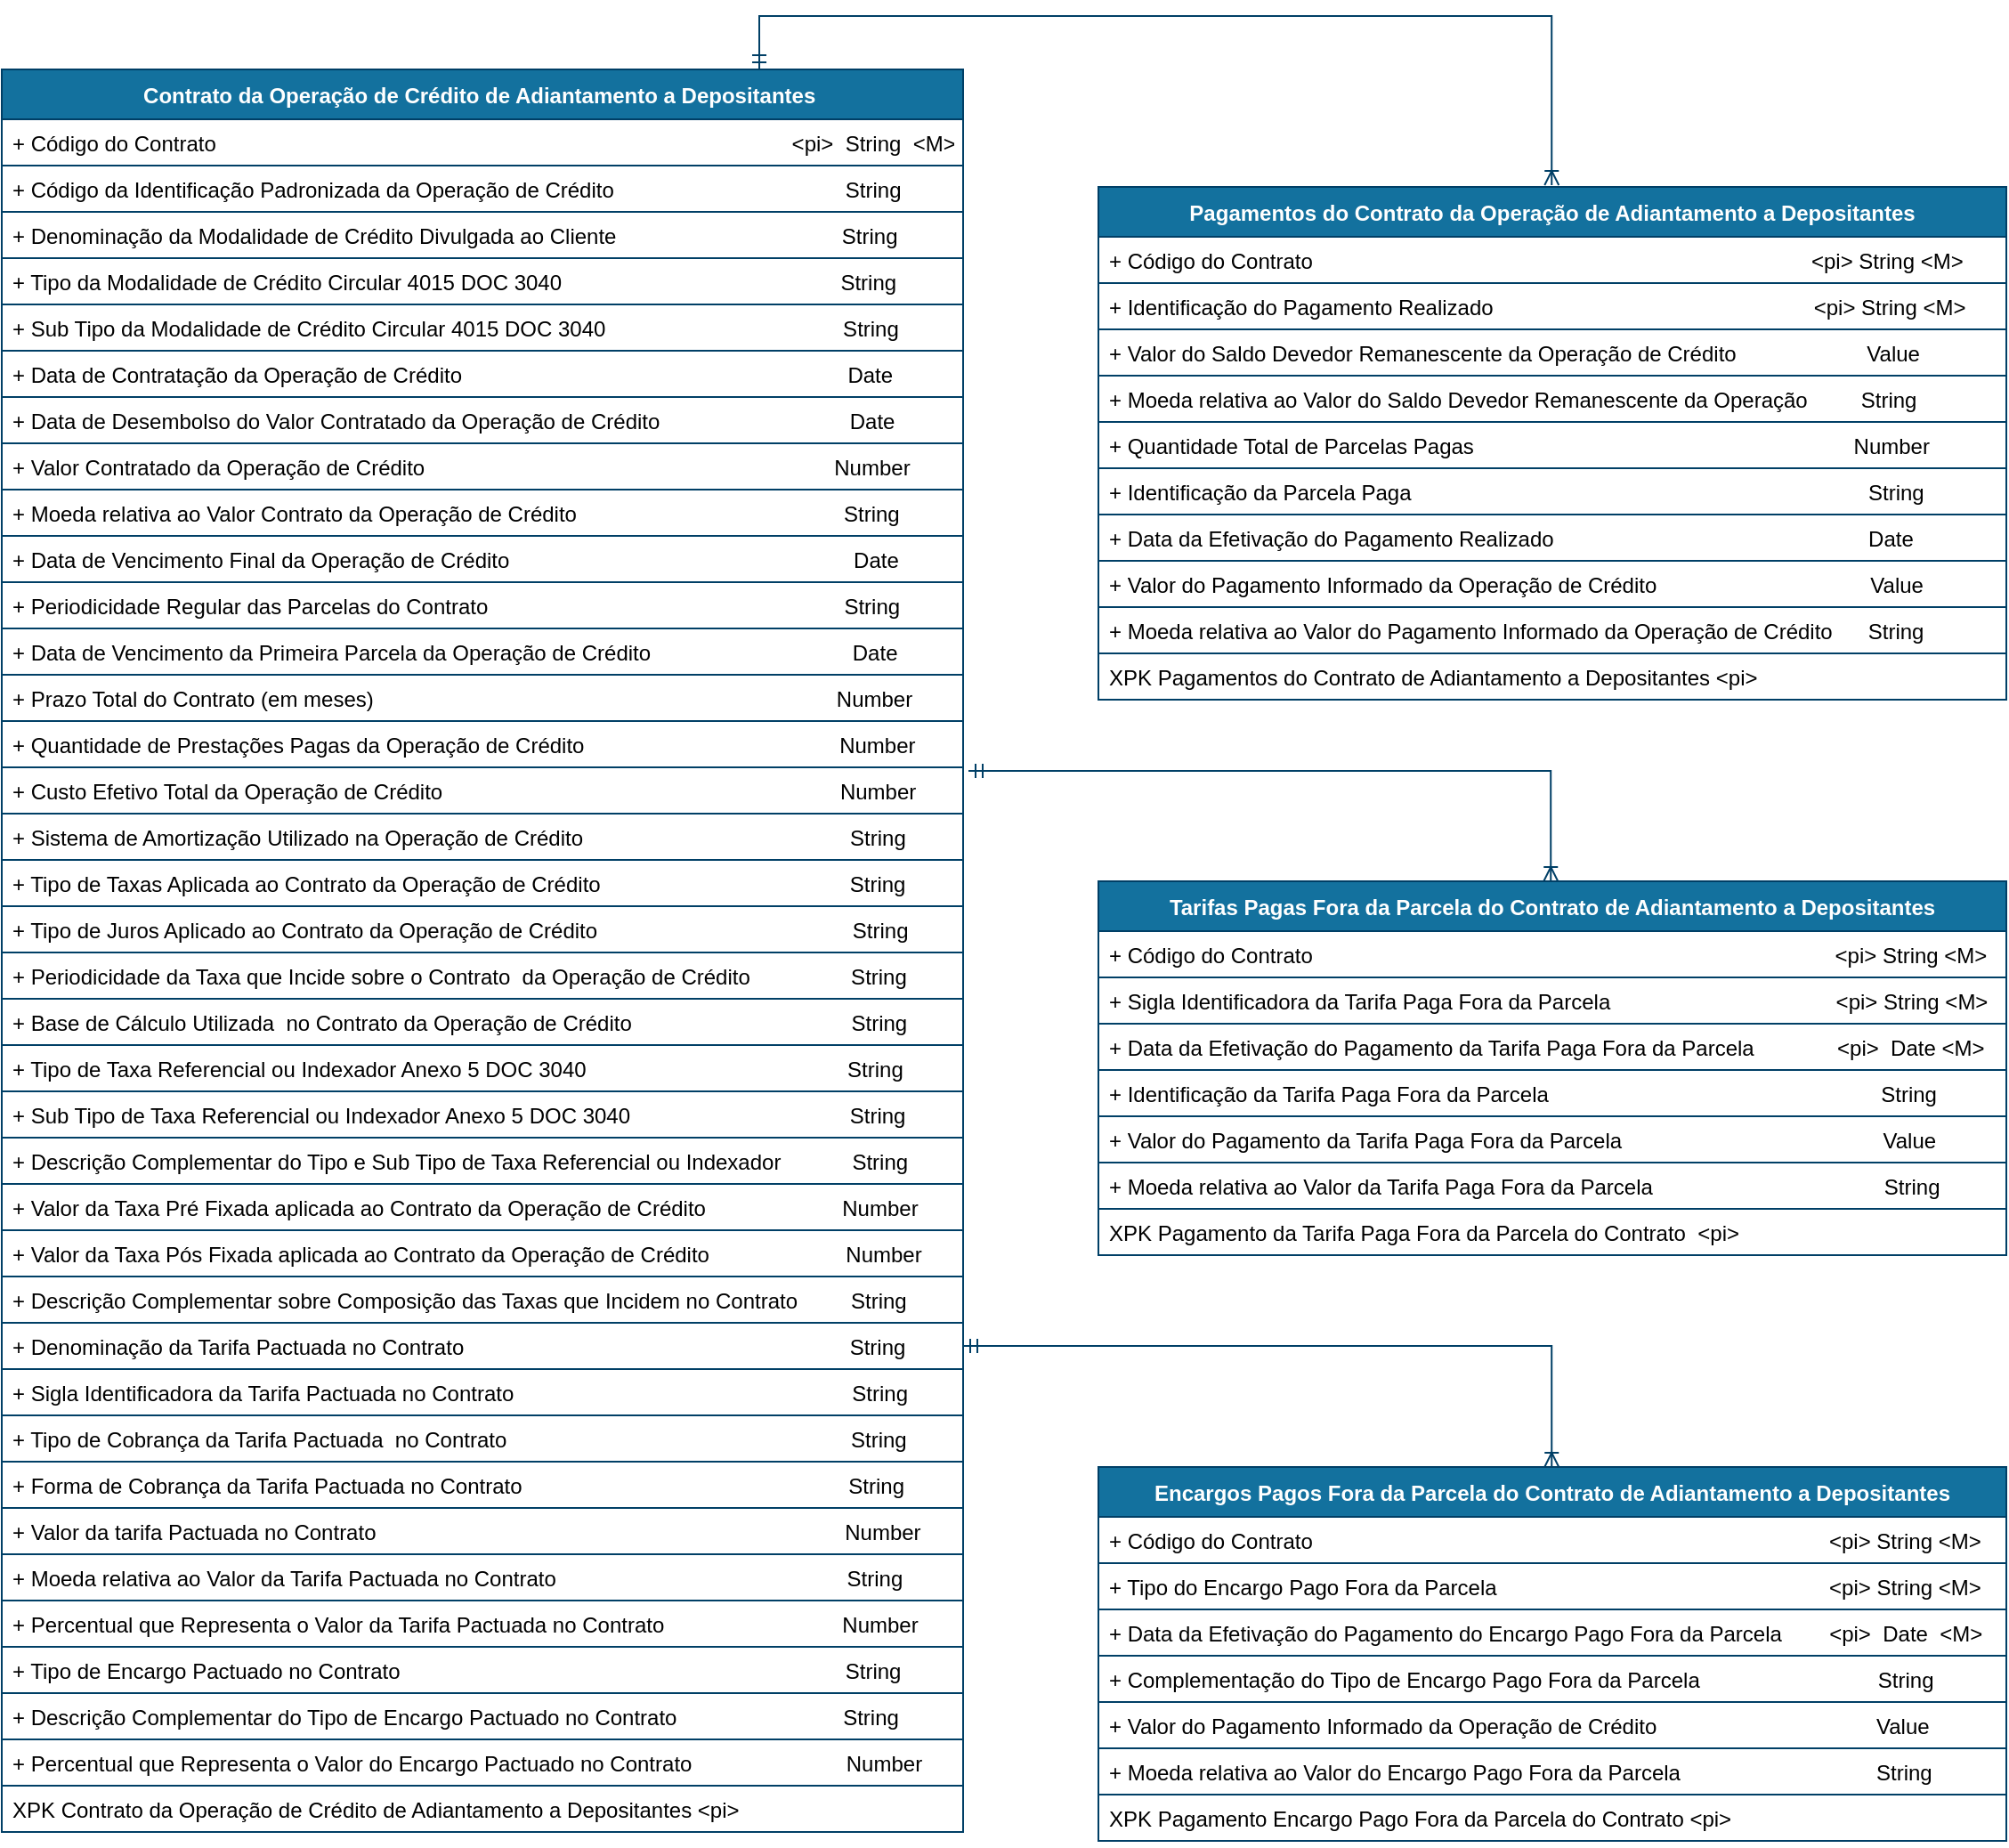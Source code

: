<mxfile version="14.4.3" type="device"><diagram id="R2lEEEUBdFMjLlhIrx00" name="InvoiceFinancings_Payments"><mxGraphModel dx="3541" dy="2308" grid="1" gridSize="10" guides="1" tooltips="1" connect="1" arrows="1" fold="1" page="1" pageScale="1" pageWidth="1169" pageHeight="827" math="0" shadow="0" extFonts="Permanent Marker^https://fonts.googleapis.com/css?family=Permanent+Marker"><root><mxCell id="0"/><mxCell id="1" parent="0"/><mxCell id="N1R-gL4cE6vGFsVNWNO--109" value="" style="edgeStyle=orthogonalEdgeStyle;rounded=0;orthogonalLoop=1;jettySize=auto;html=1;startArrow=ERmandOne;startFill=0;endArrow=ERoneToMany;endFill=0;strokeColor=#003F66;" parent="1" edge="1"><mxGeometry relative="1" as="geometry"><Array as="points"><mxPoint x="-1450" y="-1206"/></Array><mxPoint x="-1777" y="-1206" as="sourcePoint"/><mxPoint x="-1449.87" y="-1144" as="targetPoint"/></mxGeometry></mxCell><mxCell id="p0ptRsjB7zbW4Zr5xb5n-2" value="Pagamentos do Contrato da Operação de Adiantamento a Depositantes" style="swimlane;fontStyle=1;childLayout=stackLayout;horizontal=1;startSize=28;horizontalStack=0;resizeParent=1;resizeParentMax=0;resizeLast=0;collapsible=1;marginBottom=0;rounded=0;shadow=0;comic=0;sketch=0;align=center;html=0;autosize=1;fillColor=#13719E;strokeColor=#003F66;fontColor=#FFFFFF;" parent="1" vertex="1"><mxGeometry x="-1704" y="-1534" width="510" height="288" as="geometry"/></mxCell><mxCell id="AEocyAcWK-0cHZD7KtAE-42" value="+ Código do Contrato                                                                                    &lt;pi&gt; String &lt;M&gt;" style="text;fillColor=none;align=left;verticalAlign=top;spacingLeft=4;spacingRight=4;overflow=hidden;rotatable=0;points=[[0,0.5],[1,0.5]];portConstraint=eastwest;strokeColor=#003F66;" parent="p0ptRsjB7zbW4Zr5xb5n-2" vertex="1"><mxGeometry y="28" width="510" height="26" as="geometry"/></mxCell><mxCell id="p0ptRsjB7zbW4Zr5xb5n-8" value="+ Identificação do Pagamento Realizado                                                      &lt;pi&gt; String &lt;M&gt;" style="text;fillColor=none;align=left;verticalAlign=top;spacingLeft=4;spacingRight=4;overflow=hidden;rotatable=0;points=[[0,0.5],[1,0.5]];portConstraint=eastwest;strokeColor=#003F66;" parent="p0ptRsjB7zbW4Zr5xb5n-2" vertex="1"><mxGeometry y="54" width="510" height="26" as="geometry"/></mxCell><mxCell id="AKTEsfnDCdTXs4y5ryZj-2" value="+ Valor do Saldo Devedor Remanescente da Operação de Crédito                      Value" style="text;fillColor=none;align=left;verticalAlign=top;spacingLeft=4;spacingRight=4;overflow=hidden;rotatable=0;points=[[0,0.5],[1,0.5]];portConstraint=eastwest;strokeColor=#003F66;" parent="p0ptRsjB7zbW4Zr5xb5n-2" vertex="1"><mxGeometry y="80" width="510" height="26" as="geometry"/></mxCell><mxCell id="p0ptRsjB7zbW4Zr5xb5n-13" value="+ Moeda relativa ao Valor do Saldo Devedor Remanescente da Operação         String" style="text;fillColor=none;align=left;verticalAlign=top;spacingLeft=4;spacingRight=4;overflow=hidden;rotatable=0;points=[[0,0.5],[1,0.5]];portConstraint=eastwest;strokeColor=#003F66;" parent="p0ptRsjB7zbW4Zr5xb5n-2" vertex="1"><mxGeometry y="106" width="510" height="26" as="geometry"/></mxCell><mxCell id="p0ptRsjB7zbW4Zr5xb5n-7" value="+ Quantidade Total de Parcelas Pagas                                                                Number  " style="text;fillColor=none;align=left;verticalAlign=top;spacingLeft=4;spacingRight=4;overflow=hidden;rotatable=0;points=[[0,0.5],[1,0.5]];portConstraint=eastwest;strokeColor=#003F66;" parent="p0ptRsjB7zbW4Zr5xb5n-2" vertex="1"><mxGeometry y="132" width="510" height="26" as="geometry"/></mxCell><mxCell id="AEocyAcWK-0cHZD7KtAE-62" value="+ Identificação da Parcela Paga                                                                             String  " style="text;fillColor=none;align=left;verticalAlign=top;spacingLeft=4;spacingRight=4;overflow=hidden;rotatable=0;points=[[0,0.5],[1,0.5]];portConstraint=eastwest;strokeColor=#003F66;" parent="p0ptRsjB7zbW4Zr5xb5n-2" vertex="1"><mxGeometry y="158" width="510" height="26" as="geometry"/></mxCell><mxCell id="p0ptRsjB7zbW4Zr5xb5n-11" value="+ Data da Efetivação do Pagamento Realizado                                                     Date" style="text;fillColor=none;align=left;verticalAlign=top;spacingLeft=4;spacingRight=4;overflow=hidden;rotatable=0;points=[[0,0.5],[1,0.5]];portConstraint=eastwest;strokeColor=#003F66;" parent="p0ptRsjB7zbW4Zr5xb5n-2" vertex="1"><mxGeometry y="184" width="510" height="26" as="geometry"/></mxCell><mxCell id="p0ptRsjB7zbW4Zr5xb5n-19" value="+ Valor do Pagamento Informado da Operação de Crédito                                    Value" style="text;fillColor=none;align=left;verticalAlign=top;spacingLeft=4;spacingRight=4;overflow=hidden;rotatable=0;points=[[0,0.5],[1,0.5]];portConstraint=eastwest;strokeColor=#003F66;" parent="p0ptRsjB7zbW4Zr5xb5n-2" vertex="1"><mxGeometry y="210" width="510" height="26" as="geometry"/></mxCell><mxCell id="p0ptRsjB7zbW4Zr5xb5n-20" value="+ Moeda relativa ao Valor do Pagamento Informado da Operação de Crédito      String" style="text;fillColor=none;align=left;verticalAlign=top;spacingLeft=4;spacingRight=4;overflow=hidden;rotatable=0;points=[[0,0.5],[1,0.5]];portConstraint=eastwest;strokeColor=#003F66;" parent="p0ptRsjB7zbW4Zr5xb5n-2" vertex="1"><mxGeometry y="236" width="510" height="26" as="geometry"/></mxCell><mxCell id="p0ptRsjB7zbW4Zr5xb5n-10" value="XPK Pagamentos do Contrato de Adiantamento a Depositantes &lt;pi&gt;" style="text;fillColor=none;align=left;verticalAlign=top;spacingLeft=4;spacingRight=4;overflow=hidden;rotatable=0;points=[[0,0.5],[1,0.5]];portConstraint=eastwest;strokeColor=#003F66;" parent="p0ptRsjB7zbW4Zr5xb5n-2" vertex="1"><mxGeometry y="262" width="510" height="26" as="geometry"/></mxCell><mxCell id="AEocyAcWK-0cHZD7KtAE-1" value="Contrato da Operação de Crédito de Adiantamento a Depositantes " style="swimlane;fontStyle=1;childLayout=stackLayout;horizontal=1;startSize=28;horizontalStack=0;resizeParent=1;resizeParentMax=0;resizeLast=0;collapsible=1;marginBottom=0;rounded=0;shadow=0;comic=0;sketch=0;align=center;html=0;autosize=1;fillColor=#13719E;strokeColor=#003F66;fontColor=#FFFFFF;" parent="1" vertex="1"><mxGeometry x="-2320" y="-1600" width="540" height="990" as="geometry"/></mxCell><mxCell id="AEocyAcWK-0cHZD7KtAE-2" value="+ Código do Contrato                                                                                                 &lt;pi&gt;  String  &lt;M&gt;" style="text;fillColor=none;align=left;verticalAlign=top;spacingLeft=4;spacingRight=4;overflow=hidden;rotatable=0;points=[[0,0.5],[1,0.5]];portConstraint=eastwest;strokeColor=#003F66;" parent="AEocyAcWK-0cHZD7KtAE-1" vertex="1"><mxGeometry y="28" width="540" height="26" as="geometry"/></mxCell><mxCell id="AEocyAcWK-0cHZD7KtAE-3" value="+ Código da Identificação Padronizada da Operação de Crédito                                       String      " style="text;fillColor=none;align=left;verticalAlign=top;spacingLeft=4;spacingRight=4;overflow=hidden;rotatable=0;points=[[0,0.5],[1,0.5]];portConstraint=eastwest;strokeColor=#003F66;" parent="AEocyAcWK-0cHZD7KtAE-1" vertex="1"><mxGeometry y="54" width="540" height="26" as="geometry"/></mxCell><mxCell id="AEocyAcWK-0cHZD7KtAE-4" value="+ Denominação da Modalidade de Crédito Divulgada ao Cliente                                      String" style="text;fillColor=none;align=left;verticalAlign=top;spacingLeft=4;spacingRight=4;overflow=hidden;rotatable=0;points=[[0,0.5],[1,0.5]];portConstraint=eastwest;strokeColor=#003F66;" parent="AEocyAcWK-0cHZD7KtAE-1" vertex="1"><mxGeometry y="80" width="540" height="26" as="geometry"/></mxCell><mxCell id="AEocyAcWK-0cHZD7KtAE-5" value="+ Tipo da Modalidade de Crédito Circular 4015 DOC 3040                                               String" style="text;fillColor=none;align=left;verticalAlign=top;spacingLeft=4;spacingRight=4;overflow=hidden;rotatable=0;points=[[0,0.5],[1,0.5]];portConstraint=eastwest;strokeColor=#003F66;" parent="AEocyAcWK-0cHZD7KtAE-1" vertex="1"><mxGeometry y="106" width="540" height="26" as="geometry"/></mxCell><mxCell id="AEocyAcWK-0cHZD7KtAE-6" value="+ Sub Tipo da Modalidade de Crédito Circular 4015 DOC 3040                                        String" style="text;fillColor=none;align=left;verticalAlign=top;spacingLeft=4;spacingRight=4;overflow=hidden;rotatable=0;points=[[0,0.5],[1,0.5]];portConstraint=eastwest;strokeColor=#003F66;" parent="AEocyAcWK-0cHZD7KtAE-1" vertex="1"><mxGeometry y="132" width="540" height="26" as="geometry"/></mxCell><mxCell id="AEocyAcWK-0cHZD7KtAE-7" value="+ Data de Contratação da Operação de Crédito                                                                 Date" style="text;fillColor=none;align=left;verticalAlign=top;spacingLeft=4;spacingRight=4;overflow=hidden;rotatable=0;points=[[0,0.5],[1,0.5]];portConstraint=eastwest;strokeColor=#003F66;" parent="AEocyAcWK-0cHZD7KtAE-1" vertex="1"><mxGeometry y="158" width="540" height="26" as="geometry"/></mxCell><mxCell id="AEocyAcWK-0cHZD7KtAE-8" value="+ Data de Desembolso do Valor Contratado da Operação de Crédito                                Date" style="text;fillColor=none;align=left;verticalAlign=top;spacingLeft=4;spacingRight=4;overflow=hidden;rotatable=0;points=[[0,0.5],[1,0.5]];portConstraint=eastwest;strokeColor=#003F66;" parent="AEocyAcWK-0cHZD7KtAE-1" vertex="1"><mxGeometry y="184" width="540" height="26" as="geometry"/></mxCell><mxCell id="AEocyAcWK-0cHZD7KtAE-9" value="+ Valor Contratado da Operação de Crédito                                                                     Number" style="text;fillColor=none;align=left;verticalAlign=top;spacingLeft=4;spacingRight=4;overflow=hidden;rotatable=0;points=[[0,0.5],[1,0.5]];portConstraint=eastwest;strokeColor=#003F66;" parent="AEocyAcWK-0cHZD7KtAE-1" vertex="1"><mxGeometry y="210" width="540" height="26" as="geometry"/></mxCell><mxCell id="AEocyAcWK-0cHZD7KtAE-10" value="+ Moeda relativa ao Valor Contrato da Operação de Crédito                                             String" style="text;fillColor=none;align=left;verticalAlign=top;spacingLeft=4;spacingRight=4;overflow=hidden;rotatable=0;points=[[0,0.5],[1,0.5]];portConstraint=eastwest;strokeColor=#003F66;" parent="AEocyAcWK-0cHZD7KtAE-1" vertex="1"><mxGeometry y="236" width="540" height="26" as="geometry"/></mxCell><mxCell id="AEocyAcWK-0cHZD7KtAE-11" value="+ Data de Vencimento Final da Operação de Crédito                                                          Date" style="text;fillColor=none;align=left;verticalAlign=top;spacingLeft=4;spacingRight=4;overflow=hidden;rotatable=0;points=[[0,0.5],[1,0.5]];portConstraint=eastwest;strokeColor=#003F66;" parent="AEocyAcWK-0cHZD7KtAE-1" vertex="1"><mxGeometry y="262" width="540" height="26" as="geometry"/></mxCell><mxCell id="AEocyAcWK-0cHZD7KtAE-12" value="+ Periodicidade Regular das Parcelas do Contrato                                                            String" style="text;fillColor=none;align=left;verticalAlign=top;spacingLeft=4;spacingRight=4;overflow=hidden;rotatable=0;points=[[0,0.5],[1,0.5]];portConstraint=eastwest;strokeColor=#003F66;" parent="AEocyAcWK-0cHZD7KtAE-1" vertex="1"><mxGeometry y="288" width="540" height="26" as="geometry"/></mxCell><mxCell id="AEocyAcWK-0cHZD7KtAE-13" value="+ Data de Vencimento da Primeira Parcela da Operação de Crédito                                  Date" style="text;fillColor=none;align=left;verticalAlign=top;spacingLeft=4;spacingRight=4;overflow=hidden;rotatable=0;points=[[0,0.5],[1,0.5]];portConstraint=eastwest;strokeColor=#003F66;" parent="AEocyAcWK-0cHZD7KtAE-1" vertex="1"><mxGeometry y="314" width="540" height="26" as="geometry"/></mxCell><mxCell id="AEocyAcWK-0cHZD7KtAE-14" value="+ Prazo Total do Contrato (em meses)                                                                              Number  " style="text;fillColor=none;align=left;verticalAlign=top;spacingLeft=4;spacingRight=4;overflow=hidden;rotatable=0;points=[[0,0.5],[1,0.5]];portConstraint=eastwest;strokeColor=#003F66;" parent="AEocyAcWK-0cHZD7KtAE-1" vertex="1"><mxGeometry y="340" width="540" height="26" as="geometry"/></mxCell><mxCell id="AEocyAcWK-0cHZD7KtAE-15" value="+ Quantidade de Prestações Pagas da Operação de Crédito                                           Number  " style="text;fillColor=none;align=left;verticalAlign=top;spacingLeft=4;spacingRight=4;overflow=hidden;rotatable=0;points=[[0,0.5],[1,0.5]];portConstraint=eastwest;strokeColor=#003F66;" parent="AEocyAcWK-0cHZD7KtAE-1" vertex="1"><mxGeometry y="366" width="540" height="26" as="geometry"/></mxCell><mxCell id="AEocyAcWK-0cHZD7KtAE-16" value="+ Custo Efetivo Total da Operação de Crédito                                                                   Number" style="text;fillColor=none;align=left;verticalAlign=top;spacingLeft=4;spacingRight=4;overflow=hidden;rotatable=0;points=[[0,0.5],[1,0.5]];portConstraint=eastwest;strokeColor=#003F66;" parent="AEocyAcWK-0cHZD7KtAE-1" vertex="1"><mxGeometry y="392" width="540" height="26" as="geometry"/></mxCell><mxCell id="AEocyAcWK-0cHZD7KtAE-17" value="+ Sistema de Amortização Utilizado na Operação de Crédito                                             String" style="text;fillColor=none;align=left;verticalAlign=top;spacingLeft=4;spacingRight=4;overflow=hidden;rotatable=0;points=[[0,0.5],[1,0.5]];portConstraint=eastwest;strokeColor=#003F66;" parent="AEocyAcWK-0cHZD7KtAE-1" vertex="1"><mxGeometry y="418" width="540" height="26" as="geometry"/></mxCell><mxCell id="AEocyAcWK-0cHZD7KtAE-18" value="+ Tipo de Taxas Aplicada ao Contrato da Operação de Crédito                                          String" style="text;fillColor=none;align=left;verticalAlign=top;spacingLeft=4;spacingRight=4;overflow=hidden;rotatable=0;points=[[0,0.5],[1,0.5]];portConstraint=eastwest;strokeColor=#003F66;" parent="AEocyAcWK-0cHZD7KtAE-1" vertex="1"><mxGeometry y="444" width="540" height="26" as="geometry"/></mxCell><mxCell id="AEocyAcWK-0cHZD7KtAE-19" value="+ Tipo de Juros Aplicado ao Contrato da Operação de Crédito                                           String" style="text;fillColor=none;align=left;verticalAlign=top;spacingLeft=4;spacingRight=4;overflow=hidden;rotatable=0;points=[[0,0.5],[1,0.5]];portConstraint=eastwest;strokeColor=#003F66;" parent="AEocyAcWK-0cHZD7KtAE-1" vertex="1"><mxGeometry y="470" width="540" height="26" as="geometry"/></mxCell><mxCell id="AEocyAcWK-0cHZD7KtAE-20" value="+ Periodicidade da Taxa que Incide sobre o Contrato  da Operação de Crédito                 String" style="text;fillColor=none;align=left;verticalAlign=top;spacingLeft=4;spacingRight=4;overflow=hidden;rotatable=0;points=[[0,0.5],[1,0.5]];portConstraint=eastwest;strokeColor=#003F66;" parent="AEocyAcWK-0cHZD7KtAE-1" vertex="1"><mxGeometry y="496" width="540" height="26" as="geometry"/></mxCell><mxCell id="AEocyAcWK-0cHZD7KtAE-21" value="+ Base de Cálculo Utilizada  no Contrato da Operação de Crédito                                     String" style="text;fillColor=none;align=left;verticalAlign=top;spacingLeft=4;spacingRight=4;overflow=hidden;rotatable=0;points=[[0,0.5],[1,0.5]];portConstraint=eastwest;strokeColor=#003F66;" parent="AEocyAcWK-0cHZD7KtAE-1" vertex="1"><mxGeometry y="522" width="540" height="26" as="geometry"/></mxCell><mxCell id="AEocyAcWK-0cHZD7KtAE-22" value="+ Tipo de Taxa Referencial ou Indexador Anexo 5 DOC 3040                                            String" style="text;fillColor=none;align=left;verticalAlign=top;spacingLeft=4;spacingRight=4;overflow=hidden;rotatable=0;points=[[0,0.5],[1,0.5]];portConstraint=eastwest;strokeColor=#003F66;" parent="AEocyAcWK-0cHZD7KtAE-1" vertex="1"><mxGeometry y="548" width="540" height="26" as="geometry"/></mxCell><mxCell id="AEocyAcWK-0cHZD7KtAE-23" value="+ Sub Tipo de Taxa Referencial ou Indexador Anexo 5 DOC 3040                                     String" style="text;fillColor=none;align=left;verticalAlign=top;spacingLeft=4;spacingRight=4;overflow=hidden;rotatable=0;points=[[0,0.5],[1,0.5]];portConstraint=eastwest;strokeColor=#003F66;" parent="AEocyAcWK-0cHZD7KtAE-1" vertex="1"><mxGeometry y="574" width="540" height="26" as="geometry"/></mxCell><mxCell id="AEocyAcWK-0cHZD7KtAE-24" value="+ Descrição Complementar do Tipo e Sub Tipo de Taxa Referencial ou Indexador            String  " style="text;fillColor=none;align=left;verticalAlign=top;spacingLeft=4;spacingRight=4;overflow=hidden;rotatable=0;points=[[0,0.5],[1,0.5]];portConstraint=eastwest;strokeColor=#003F66;" parent="AEocyAcWK-0cHZD7KtAE-1" vertex="1"><mxGeometry y="600" width="540" height="26" as="geometry"/></mxCell><mxCell id="AEocyAcWK-0cHZD7KtAE-25" value="+ Valor da Taxa Pré Fixada aplicada ao Contrato da Operação de Crédito                       Number" style="text;fillColor=none;align=left;verticalAlign=top;spacingLeft=4;spacingRight=4;overflow=hidden;rotatable=0;points=[[0,0.5],[1,0.5]];portConstraint=eastwest;strokeColor=#003F66;" parent="AEocyAcWK-0cHZD7KtAE-1" vertex="1"><mxGeometry y="626" width="540" height="26" as="geometry"/></mxCell><mxCell id="AEocyAcWK-0cHZD7KtAE-26" value="+ Valor da Taxa Pós Fixada aplicada ao Contrato da Operação de Crédito                       Number" style="text;fillColor=none;align=left;verticalAlign=top;spacingLeft=4;spacingRight=4;overflow=hidden;rotatable=0;points=[[0,0.5],[1,0.5]];portConstraint=eastwest;strokeColor=#003F66;" parent="AEocyAcWK-0cHZD7KtAE-1" vertex="1"><mxGeometry y="652" width="540" height="26" as="geometry"/></mxCell><mxCell id="AEocyAcWK-0cHZD7KtAE-27" value="+ Descrição Complementar sobre Composição das Taxas que Incidem no Contrato         String" style="text;fillColor=none;align=left;verticalAlign=top;spacingLeft=4;spacingRight=4;overflow=hidden;rotatable=0;points=[[0,0.5],[1,0.5]];portConstraint=eastwest;strokeColor=#003F66;" parent="AEocyAcWK-0cHZD7KtAE-1" vertex="1"><mxGeometry y="678" width="540" height="26" as="geometry"/></mxCell><mxCell id="AEocyAcWK-0cHZD7KtAE-28" value="+ Denominação da Tarifa Pactuada no Contrato                                                                 String" style="text;fillColor=none;align=left;verticalAlign=top;spacingLeft=4;spacingRight=4;overflow=hidden;rotatable=0;points=[[0,0.5],[1,0.5]];portConstraint=eastwest;strokeColor=#003F66;" parent="AEocyAcWK-0cHZD7KtAE-1" vertex="1"><mxGeometry y="704" width="540" height="26" as="geometry"/></mxCell><mxCell id="AEocyAcWK-0cHZD7KtAE-29" value="+ Sigla Identificadora da Tarifa Pactuada no Contrato                                                         String" style="text;fillColor=none;align=left;verticalAlign=top;spacingLeft=4;spacingRight=4;overflow=hidden;rotatable=0;points=[[0,0.5],[1,0.5]];portConstraint=eastwest;strokeColor=#003F66;" parent="AEocyAcWK-0cHZD7KtAE-1" vertex="1"><mxGeometry y="730" width="540" height="26" as="geometry"/></mxCell><mxCell id="AEocyAcWK-0cHZD7KtAE-30" value="+ Tipo de Cobrança da Tarifa Pactuada  no Contrato                                                          String" style="text;fillColor=none;align=left;verticalAlign=top;spacingLeft=4;spacingRight=4;overflow=hidden;rotatable=0;points=[[0,0.5],[1,0.5]];portConstraint=eastwest;strokeColor=#003F66;" parent="AEocyAcWK-0cHZD7KtAE-1" vertex="1"><mxGeometry y="756" width="540" height="26" as="geometry"/></mxCell><mxCell id="AEocyAcWK-0cHZD7KtAE-31" value="+ Forma de Cobrança da Tarifa Pactuada no Contrato                                                       String" style="text;fillColor=none;align=left;verticalAlign=top;spacingLeft=4;spacingRight=4;overflow=hidden;rotatable=0;points=[[0,0.5],[1,0.5]];portConstraint=eastwest;strokeColor=#003F66;" parent="AEocyAcWK-0cHZD7KtAE-1" vertex="1"><mxGeometry y="782" width="540" height="26" as="geometry"/></mxCell><mxCell id="AEocyAcWK-0cHZD7KtAE-32" value="+ Valor da tarifa Pactuada no Contrato                                                                               Number" style="text;fillColor=none;align=left;verticalAlign=top;spacingLeft=4;spacingRight=4;overflow=hidden;rotatable=0;points=[[0,0.5],[1,0.5]];portConstraint=eastwest;strokeColor=#003F66;" parent="AEocyAcWK-0cHZD7KtAE-1" vertex="1"><mxGeometry y="808" width="540" height="26" as="geometry"/></mxCell><mxCell id="AEocyAcWK-0cHZD7KtAE-33" value="+ Moeda relativa ao Valor da Tarifa Pactuada no Contrato                                                 String" style="text;fillColor=none;align=left;verticalAlign=top;spacingLeft=4;spacingRight=4;overflow=hidden;rotatable=0;points=[[0,0.5],[1,0.5]];portConstraint=eastwest;strokeColor=#003F66;" parent="AEocyAcWK-0cHZD7KtAE-1" vertex="1"><mxGeometry y="834" width="540" height="26" as="geometry"/></mxCell><mxCell id="AEocyAcWK-0cHZD7KtAE-34" value="+ Percentual que Representa o Valor da Tarifa Pactuada no Contrato                              Number" style="text;fillColor=none;align=left;verticalAlign=top;spacingLeft=4;spacingRight=4;overflow=hidden;rotatable=0;points=[[0,0.5],[1,0.5]];portConstraint=eastwest;strokeColor=#003F66;" parent="AEocyAcWK-0cHZD7KtAE-1" vertex="1"><mxGeometry y="860" width="540" height="26" as="geometry"/></mxCell><mxCell id="AEocyAcWK-0cHZD7KtAE-35" value="+ Tipo de Encargo Pactuado no Contrato                                                                           String" style="text;fillColor=none;align=left;verticalAlign=top;spacingLeft=4;spacingRight=4;overflow=hidden;rotatable=0;points=[[0,0.5],[1,0.5]];portConstraint=eastwest;strokeColor=#003F66;" parent="AEocyAcWK-0cHZD7KtAE-1" vertex="1"><mxGeometry y="886" width="540" height="26" as="geometry"/></mxCell><mxCell id="AEocyAcWK-0cHZD7KtAE-36" value="+ Descrição Complementar do Tipo de Encargo Pactuado no Contrato                            String" style="text;fillColor=none;align=left;verticalAlign=top;spacingLeft=4;spacingRight=4;overflow=hidden;rotatable=0;points=[[0,0.5],[1,0.5]];portConstraint=eastwest;strokeColor=#003F66;" parent="AEocyAcWK-0cHZD7KtAE-1" vertex="1"><mxGeometry y="912" width="540" height="26" as="geometry"/></mxCell><mxCell id="AEocyAcWK-0cHZD7KtAE-37" value="+ Percentual que Representa o Valor do Encargo Pactuado no Contrato                          Number" style="text;fillColor=none;align=left;verticalAlign=top;spacingLeft=4;spacingRight=4;overflow=hidden;rotatable=0;points=[[0,0.5],[1,0.5]];portConstraint=eastwest;strokeColor=#003F66;" parent="AEocyAcWK-0cHZD7KtAE-1" vertex="1"><mxGeometry y="938" width="540" height="26" as="geometry"/></mxCell><mxCell id="AEocyAcWK-0cHZD7KtAE-39" value="XPK Contrato da Operação de Crédito de Adiantamento a Depositantes &lt;pi&gt;" style="text;fillColor=none;align=left;verticalAlign=top;spacingLeft=4;spacingRight=4;overflow=hidden;rotatable=0;points=[[0,0.5],[1,0.5]];portConstraint=eastwest;strokeColor=#003F66;" parent="AEocyAcWK-0cHZD7KtAE-1" vertex="1"><mxGeometry y="964" width="540" height="26" as="geometry"/></mxCell><mxCell id="AEocyAcWK-0cHZD7KtAE-43" value="Tarifas Pagas Fora da Parcela do Contrato de Adiantamento a Depositantes" style="swimlane;fontStyle=1;childLayout=stackLayout;horizontal=1;startSize=28;horizontalStack=0;resizeParent=1;resizeParentMax=0;resizeLast=0;collapsible=1;marginBottom=0;rounded=0;shadow=0;comic=0;sketch=0;align=center;html=0;autosize=1;fillColor=#13719E;strokeColor=#003F66;fontColor=#FFFFFF;" parent="1" vertex="1"><mxGeometry x="-1704" y="-1144" width="510" height="210" as="geometry"/></mxCell><mxCell id="AEocyAcWK-0cHZD7KtAE-68" value="+ Código do Contrato                                                                                        &lt;pi&gt; String &lt;M&gt;" style="text;fillColor=none;align=left;verticalAlign=top;spacingLeft=4;spacingRight=4;overflow=hidden;rotatable=0;points=[[0,0.5],[1,0.5]];portConstraint=eastwest;strokeColor=#003F66;" parent="AEocyAcWK-0cHZD7KtAE-43" vertex="1"><mxGeometry y="28" width="510" height="26" as="geometry"/></mxCell><mxCell id="AEocyAcWK-0cHZD7KtAE-56" value="+ Sigla Identificadora da Tarifa Paga Fora da Parcela                                      &lt;pi&gt; String &lt;M&gt;&#10;         " style="text;fillColor=none;align=left;verticalAlign=top;spacingLeft=4;spacingRight=4;overflow=hidden;rotatable=0;points=[[0,0.5],[1,0.5]];portConstraint=eastwest;strokeColor=#003F66;" parent="AEocyAcWK-0cHZD7KtAE-43" vertex="1"><mxGeometry y="54" width="510" height="26" as="geometry"/></mxCell><mxCell id="AEocyAcWK-0cHZD7KtAE-45" value="+ Data da Efetivação do Pagamento da Tarifa Paga Fora da Parcela              &lt;pi&gt;  Date &lt;M&gt;" style="text;fillColor=none;align=left;verticalAlign=top;spacingLeft=4;spacingRight=4;overflow=hidden;rotatable=0;points=[[0,0.5],[1,0.5]];portConstraint=eastwest;strokeColor=#003F66;" parent="AEocyAcWK-0cHZD7KtAE-43" vertex="1"><mxGeometry y="80" width="510" height="26" as="geometry"/></mxCell><mxCell id="AEocyAcWK-0cHZD7KtAE-96" value="+ Identificação da Tarifa Paga Fora da Parcela                                                        String  " style="text;fillColor=none;align=left;verticalAlign=top;spacingLeft=4;spacingRight=4;overflow=hidden;rotatable=0;points=[[0,0.5],[1,0.5]];portConstraint=eastwest;strokeColor=#003F66;" parent="AEocyAcWK-0cHZD7KtAE-43" vertex="1"><mxGeometry y="106" width="510" height="26" as="geometry"/></mxCell><mxCell id="AEocyAcWK-0cHZD7KtAE-59" value="+ Valor do Pagamento da Tarifa Paga Fora da Parcela                                            Value" style="text;fillColor=none;align=left;verticalAlign=top;spacingLeft=4;spacingRight=4;overflow=hidden;rotatable=0;points=[[0,0.5],[1,0.5]];portConstraint=eastwest;strokeColor=#003F66;" parent="AEocyAcWK-0cHZD7KtAE-43" vertex="1"><mxGeometry y="132" width="510" height="26" as="geometry"/></mxCell><mxCell id="AEocyAcWK-0cHZD7KtAE-52" value="+ Moeda relativa ao Valor da Tarifa Paga Fora da Parcela                                       String" style="text;fillColor=none;align=left;verticalAlign=top;spacingLeft=4;spacingRight=4;overflow=hidden;rotatable=0;points=[[0,0.5],[1,0.5]];portConstraint=eastwest;strokeColor=#003F66;" parent="AEocyAcWK-0cHZD7KtAE-43" vertex="1"><mxGeometry y="158" width="510" height="26" as="geometry"/></mxCell><mxCell id="AEocyAcWK-0cHZD7KtAE-61" value="XPK Pagamento da Tarifa Paga Fora da Parcela do Contrato  &lt;pi&gt;" style="text;fillColor=none;align=left;verticalAlign=top;spacingLeft=4;spacingRight=4;overflow=hidden;rotatable=0;points=[[0,0.5],[1,0.5]];portConstraint=eastwest;strokeColor=#003F66;" parent="AEocyAcWK-0cHZD7KtAE-43" vertex="1"><mxGeometry y="184" width="510" height="26" as="geometry"/></mxCell><mxCell id="AEocyAcWK-0cHZD7KtAE-89" value="Encargos Pagos Fora da Parcela do Contrato de Adiantamento a Depositantes" style="swimlane;fontStyle=1;childLayout=stackLayout;horizontal=1;startSize=28;horizontalStack=0;resizeParent=1;resizeParentMax=0;resizeLast=0;collapsible=1;marginBottom=0;rounded=0;shadow=0;comic=0;sketch=0;align=center;html=0;autosize=1;fillColor=#13719E;strokeColor=#003F66;fontColor=#FFFFFF;" parent="1" vertex="1"><mxGeometry x="-1704" y="-815" width="510" height="210" as="geometry"/></mxCell><mxCell id="AEocyAcWK-0cHZD7KtAE-90" value="+ Código do Contrato                                                                                       &lt;pi&gt; String &lt;M&gt;" style="text;fillColor=none;align=left;verticalAlign=top;spacingLeft=4;spacingRight=4;overflow=hidden;rotatable=0;points=[[0,0.5],[1,0.5]];portConstraint=eastwest;strokeColor=#003F66;" parent="AEocyAcWK-0cHZD7KtAE-89" vertex="1"><mxGeometry y="28" width="510" height="26" as="geometry"/></mxCell><mxCell id="AEocyAcWK-0cHZD7KtAE-91" value="+ Tipo do Encargo Pago Fora da Parcela                                                        &lt;pi&gt; String &lt;M&gt;" style="text;fillColor=none;align=left;verticalAlign=top;spacingLeft=4;spacingRight=4;overflow=hidden;rotatable=0;points=[[0,0.5],[1,0.5]];portConstraint=eastwest;strokeColor=#003F66;" parent="AEocyAcWK-0cHZD7KtAE-89" vertex="1"><mxGeometry y="54" width="510" height="26" as="geometry"/></mxCell><mxCell id="AEocyAcWK-0cHZD7KtAE-92" value="+ Data da Efetivação do Pagamento do Encargo Pago Fora da Parcela        &lt;pi&gt;  Date  &lt;M&gt;" style="text;fillColor=none;align=left;verticalAlign=top;spacingLeft=4;spacingRight=4;overflow=hidden;rotatable=0;points=[[0,0.5],[1,0.5]];portConstraint=eastwest;strokeColor=#003F66;" parent="AEocyAcWK-0cHZD7KtAE-89" vertex="1"><mxGeometry y="80" width="510" height="26" as="geometry"/></mxCell><mxCell id="AEocyAcWK-0cHZD7KtAE-97" value="+ Complementação do Tipo de Encargo Pago Fora da Parcela                              String  " style="text;fillColor=none;align=left;verticalAlign=top;spacingLeft=4;spacingRight=4;overflow=hidden;rotatable=0;points=[[0,0.5],[1,0.5]];portConstraint=eastwest;strokeColor=#003F66;" parent="AEocyAcWK-0cHZD7KtAE-89" vertex="1"><mxGeometry y="106" width="510" height="26" as="geometry"/></mxCell><mxCell id="AEocyAcWK-0cHZD7KtAE-93" value="+ Valor do Pagamento Informado da Operação de Crédito                                     Value" style="text;fillColor=none;align=left;verticalAlign=top;spacingLeft=4;spacingRight=4;overflow=hidden;rotatable=0;points=[[0,0.5],[1,0.5]];portConstraint=eastwest;strokeColor=#003F66;" parent="AEocyAcWK-0cHZD7KtAE-89" vertex="1"><mxGeometry y="132" width="510" height="26" as="geometry"/></mxCell><mxCell id="AEocyAcWK-0cHZD7KtAE-94" value="+ Moeda relativa ao Valor do Encargo Pago Fora da Parcela                                 String" style="text;fillColor=none;align=left;verticalAlign=top;spacingLeft=4;spacingRight=4;overflow=hidden;rotatable=0;points=[[0,0.5],[1,0.5]];portConstraint=eastwest;strokeColor=#003F66;" parent="AEocyAcWK-0cHZD7KtAE-89" vertex="1"><mxGeometry y="158" width="510" height="26" as="geometry"/></mxCell><mxCell id="AEocyAcWK-0cHZD7KtAE-95" value="XPK Pagamento Encargo Pago Fora da Parcela do Contrato &lt;pi&gt;" style="text;fillColor=none;align=left;verticalAlign=top;spacingLeft=4;spacingRight=4;overflow=hidden;rotatable=0;points=[[0,0.5],[1,0.5]];portConstraint=eastwest;strokeColor=#003F66;" parent="AEocyAcWK-0cHZD7KtAE-89" vertex="1"><mxGeometry y="184" width="510" height="26" as="geometry"/></mxCell><mxCell id="AEocyAcWK-0cHZD7KtAE-98" value="" style="edgeStyle=orthogonalEdgeStyle;rounded=0;orthogonalLoop=1;jettySize=auto;html=1;startArrow=ERmandOne;startFill=0;endArrow=ERoneToMany;endFill=0;strokeColor=#003F66;exitX=1;exitY=0.5;exitDx=0;exitDy=0;" parent="1" source="AEocyAcWK-0cHZD7KtAE-28" edge="1"><mxGeometry relative="1" as="geometry"><Array as="points"><mxPoint x="-1449" y="-883"/></Array><mxPoint x="-1770" y="-880" as="sourcePoint"/><mxPoint x="-1449.37" y="-815" as="targetPoint"/></mxGeometry></mxCell><mxCell id="AEocyAcWK-0cHZD7KtAE-99" value="" style="edgeStyle=orthogonalEdgeStyle;rounded=0;orthogonalLoop=1;jettySize=auto;html=1;startArrow=ERmandOne;startFill=0;endArrow=ERoneToMany;endFill=0;strokeColor=#003F66;exitX=0.788;exitY=0;exitDx=0;exitDy=0;exitPerimeter=0;" parent="1" source="AEocyAcWK-0cHZD7KtAE-1" edge="1"><mxGeometry relative="1" as="geometry"><Array as="points"><mxPoint x="-1894" y="-1630"/><mxPoint x="-1449" y="-1630"/></Array><mxPoint x="-1449.47" y="-1635" as="sourcePoint"/><mxPoint x="-1449.37" y="-1535" as="targetPoint"/></mxGeometry></mxCell></root></mxGraphModel></diagram></mxfile>